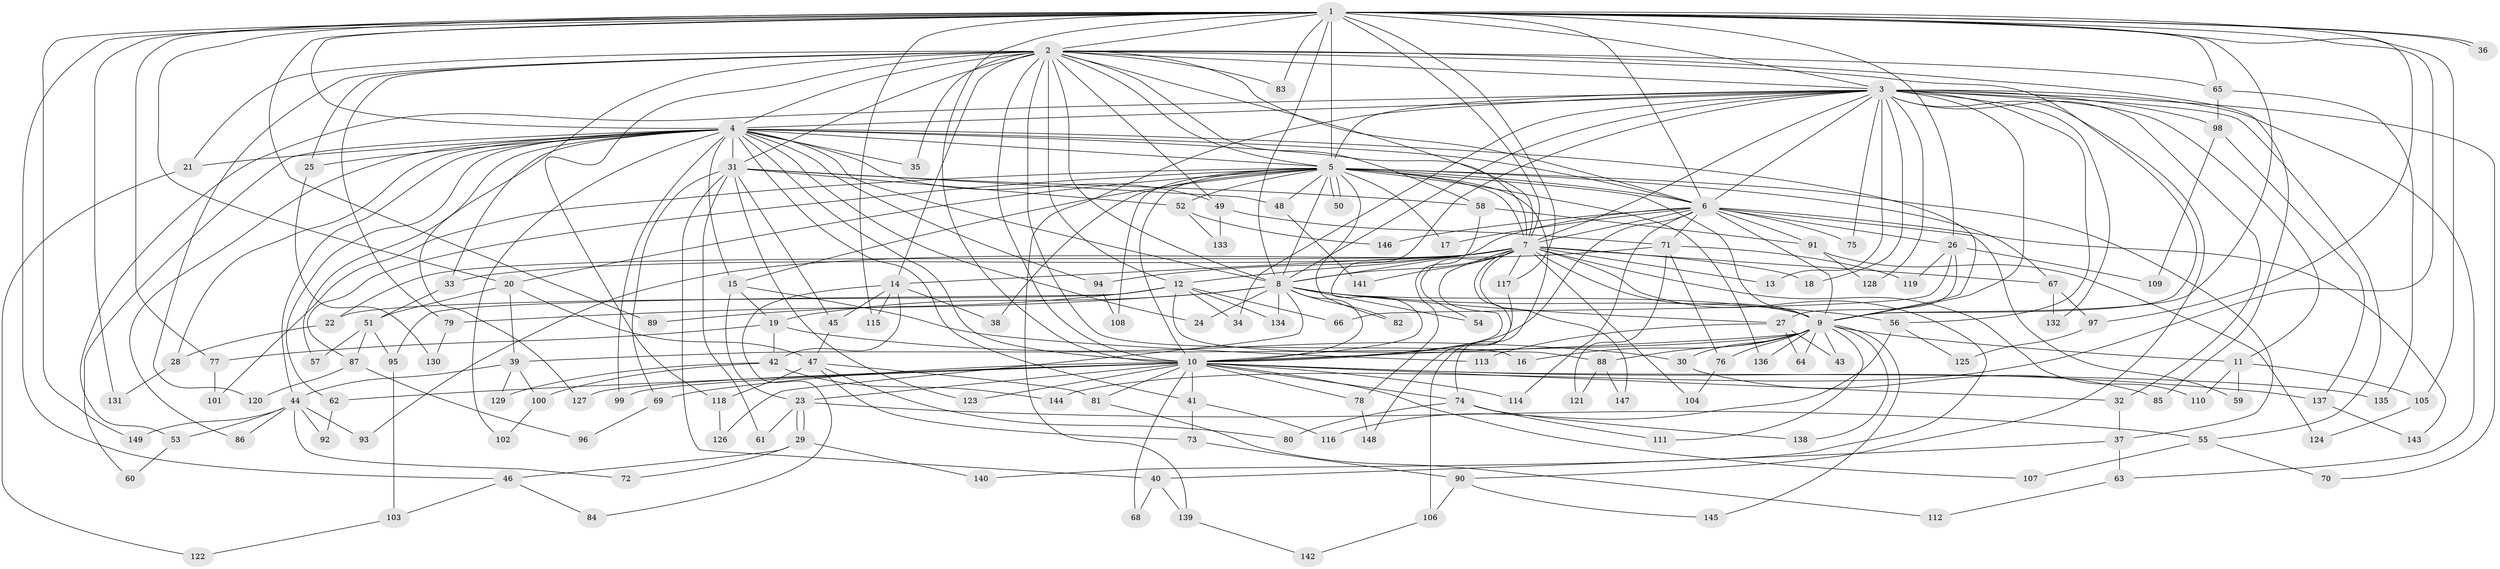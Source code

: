 // Generated by graph-tools (version 1.1) at 2025/25/03/09/25 03:25:51]
// undirected, 149 vertices, 323 edges
graph export_dot {
graph [start="1"]
  node [color=gray90,style=filled];
  1;
  2;
  3;
  4;
  5;
  6;
  7;
  8;
  9;
  10;
  11;
  12;
  13;
  14;
  15;
  16;
  17;
  18;
  19;
  20;
  21;
  22;
  23;
  24;
  25;
  26;
  27;
  28;
  29;
  30;
  31;
  32;
  33;
  34;
  35;
  36;
  37;
  38;
  39;
  40;
  41;
  42;
  43;
  44;
  45;
  46;
  47;
  48;
  49;
  50;
  51;
  52;
  53;
  54;
  55;
  56;
  57;
  58;
  59;
  60;
  61;
  62;
  63;
  64;
  65;
  66;
  67;
  68;
  69;
  70;
  71;
  72;
  73;
  74;
  75;
  76;
  77;
  78;
  79;
  80;
  81;
  82;
  83;
  84;
  85;
  86;
  87;
  88;
  89;
  90;
  91;
  92;
  93;
  94;
  95;
  96;
  97;
  98;
  99;
  100;
  101;
  102;
  103;
  104;
  105;
  106;
  107;
  108;
  109;
  110;
  111;
  112;
  113;
  114;
  115;
  116;
  117;
  118;
  119;
  120;
  121;
  122;
  123;
  124;
  125;
  126;
  127;
  128;
  129;
  130;
  131;
  132;
  133;
  134;
  135;
  136;
  137;
  138;
  139;
  140;
  141;
  142;
  143;
  144;
  145;
  146;
  147;
  148;
  149;
  1 -- 2;
  1 -- 3;
  1 -- 4;
  1 -- 5;
  1 -- 6;
  1 -- 7;
  1 -- 8;
  1 -- 9;
  1 -- 10;
  1 -- 20;
  1 -- 26;
  1 -- 36;
  1 -- 36;
  1 -- 46;
  1 -- 65;
  1 -- 77;
  1 -- 83;
  1 -- 89;
  1 -- 97;
  1 -- 105;
  1 -- 115;
  1 -- 117;
  1 -- 131;
  1 -- 144;
  1 -- 149;
  2 -- 3;
  2 -- 4;
  2 -- 5;
  2 -- 6;
  2 -- 7;
  2 -- 8;
  2 -- 9;
  2 -- 10;
  2 -- 12;
  2 -- 14;
  2 -- 16;
  2 -- 21;
  2 -- 25;
  2 -- 31;
  2 -- 35;
  2 -- 49;
  2 -- 58;
  2 -- 65;
  2 -- 79;
  2 -- 83;
  2 -- 85;
  2 -- 118;
  2 -- 120;
  2 -- 127;
  3 -- 4;
  3 -- 5;
  3 -- 6;
  3 -- 7;
  3 -- 8;
  3 -- 9;
  3 -- 10;
  3 -- 11;
  3 -- 13;
  3 -- 18;
  3 -- 32;
  3 -- 34;
  3 -- 53;
  3 -- 55;
  3 -- 56;
  3 -- 63;
  3 -- 70;
  3 -- 75;
  3 -- 90;
  3 -- 98;
  3 -- 128;
  3 -- 132;
  3 -- 139;
  4 -- 5;
  4 -- 6;
  4 -- 7;
  4 -- 8;
  4 -- 9;
  4 -- 10;
  4 -- 15;
  4 -- 21;
  4 -- 24;
  4 -- 25;
  4 -- 28;
  4 -- 31;
  4 -- 33;
  4 -- 35;
  4 -- 41;
  4 -- 44;
  4 -- 49;
  4 -- 57;
  4 -- 60;
  4 -- 62;
  4 -- 86;
  4 -- 94;
  4 -- 99;
  4 -- 102;
  5 -- 6;
  5 -- 7;
  5 -- 8;
  5 -- 9;
  5 -- 10;
  5 -- 15;
  5 -- 17;
  5 -- 20;
  5 -- 37;
  5 -- 38;
  5 -- 48;
  5 -- 50;
  5 -- 50;
  5 -- 52;
  5 -- 67;
  5 -- 74;
  5 -- 82;
  5 -- 87;
  5 -- 101;
  5 -- 108;
  5 -- 136;
  6 -- 7;
  6 -- 8;
  6 -- 9;
  6 -- 10;
  6 -- 17;
  6 -- 26;
  6 -- 59;
  6 -- 71;
  6 -- 75;
  6 -- 91;
  6 -- 114;
  6 -- 143;
  6 -- 146;
  7 -- 8;
  7 -- 9;
  7 -- 10;
  7 -- 12;
  7 -- 13;
  7 -- 14;
  7 -- 18;
  7 -- 22;
  7 -- 33;
  7 -- 54;
  7 -- 67;
  7 -- 94;
  7 -- 104;
  7 -- 106;
  7 -- 110;
  7 -- 117;
  7 -- 140;
  7 -- 141;
  7 -- 147;
  8 -- 9;
  8 -- 10;
  8 -- 19;
  8 -- 24;
  8 -- 27;
  8 -- 54;
  8 -- 56;
  8 -- 79;
  8 -- 82;
  8 -- 126;
  8 -- 134;
  9 -- 10;
  9 -- 11;
  9 -- 16;
  9 -- 30;
  9 -- 39;
  9 -- 43;
  9 -- 64;
  9 -- 76;
  9 -- 88;
  9 -- 111;
  9 -- 136;
  9 -- 138;
  9 -- 145;
  10 -- 23;
  10 -- 32;
  10 -- 41;
  10 -- 62;
  10 -- 68;
  10 -- 69;
  10 -- 74;
  10 -- 78;
  10 -- 81;
  10 -- 99;
  10 -- 107;
  10 -- 114;
  10 -- 123;
  10 -- 127;
  10 -- 135;
  10 -- 137;
  11 -- 59;
  11 -- 105;
  11 -- 110;
  12 -- 22;
  12 -- 34;
  12 -- 66;
  12 -- 88;
  12 -- 89;
  12 -- 95;
  12 -- 134;
  14 -- 38;
  14 -- 42;
  14 -- 45;
  14 -- 84;
  14 -- 115;
  15 -- 19;
  15 -- 23;
  15 -- 113;
  19 -- 30;
  19 -- 42;
  19 -- 77;
  20 -- 39;
  20 -- 47;
  20 -- 51;
  21 -- 122;
  22 -- 28;
  23 -- 29;
  23 -- 29;
  23 -- 55;
  23 -- 61;
  25 -- 130;
  26 -- 27;
  26 -- 66;
  26 -- 109;
  26 -- 119;
  27 -- 43;
  27 -- 64;
  27 -- 113;
  28 -- 131;
  29 -- 46;
  29 -- 72;
  29 -- 140;
  30 -- 85;
  31 -- 40;
  31 -- 45;
  31 -- 48;
  31 -- 52;
  31 -- 58;
  31 -- 61;
  31 -- 69;
  31 -- 123;
  32 -- 37;
  33 -- 51;
  37 -- 40;
  37 -- 63;
  39 -- 44;
  39 -- 100;
  39 -- 129;
  40 -- 68;
  40 -- 139;
  41 -- 73;
  41 -- 116;
  42 -- 100;
  42 -- 129;
  42 -- 144;
  44 -- 53;
  44 -- 72;
  44 -- 86;
  44 -- 92;
  44 -- 93;
  44 -- 149;
  45 -- 47;
  46 -- 84;
  46 -- 103;
  47 -- 73;
  47 -- 80;
  47 -- 81;
  47 -- 118;
  48 -- 141;
  49 -- 71;
  49 -- 133;
  51 -- 57;
  51 -- 87;
  51 -- 95;
  52 -- 133;
  52 -- 146;
  53 -- 60;
  55 -- 70;
  55 -- 107;
  56 -- 116;
  56 -- 125;
  58 -- 78;
  58 -- 91;
  62 -- 92;
  63 -- 112;
  65 -- 98;
  65 -- 135;
  67 -- 97;
  67 -- 132;
  69 -- 96;
  71 -- 76;
  71 -- 93;
  71 -- 119;
  71 -- 121;
  73 -- 90;
  74 -- 80;
  74 -- 111;
  74 -- 138;
  76 -- 104;
  77 -- 101;
  78 -- 148;
  79 -- 130;
  81 -- 112;
  87 -- 96;
  87 -- 120;
  88 -- 121;
  88 -- 147;
  90 -- 106;
  90 -- 145;
  91 -- 124;
  91 -- 128;
  94 -- 108;
  95 -- 103;
  97 -- 125;
  98 -- 109;
  98 -- 137;
  100 -- 102;
  103 -- 122;
  105 -- 124;
  106 -- 142;
  117 -- 148;
  118 -- 126;
  137 -- 143;
  139 -- 142;
}
